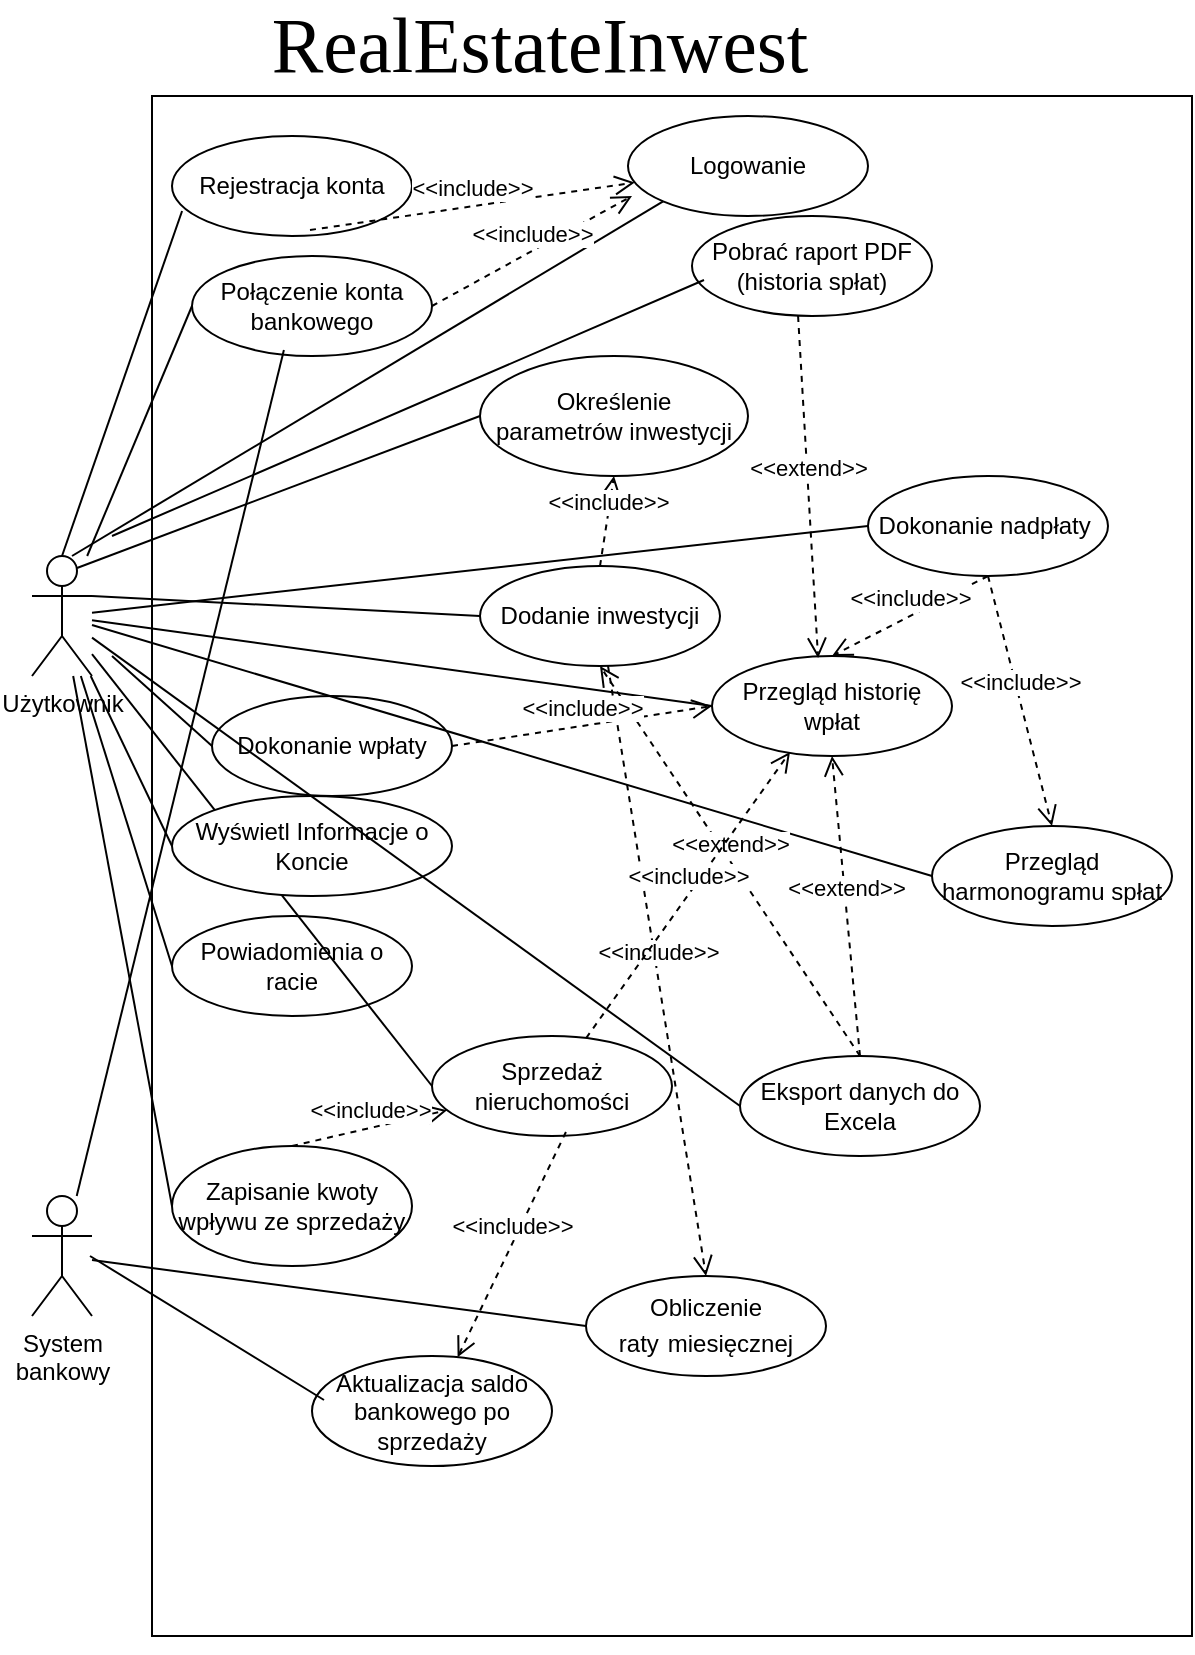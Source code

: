 <mxfile version="27.1.1">
  <diagram name="Page-1" id="UnZ4QYp-BQ2CIMHnTbci">
    <mxGraphModel dx="1454" dy="2035" grid="1" gridSize="10" guides="1" tooltips="1" connect="1" arrows="1" fold="1" page="1" pageScale="1" pageWidth="827" pageHeight="1169" math="0" shadow="0">
      <root>
        <mxCell id="0" />
        <mxCell id="1" parent="0" />
        <mxCell id="FWM_22AcPOoMav8PUvN9-26" value="" style="whiteSpace=wrap;html=1;" vertex="1" parent="1">
          <mxGeometry x="120" width="520" height="770" as="geometry" />
        </mxCell>
        <mxCell id="FWM_22AcPOoMav8PUvN9-1" value="Użytkownik" style="shape=umlActor;verticalLabelPosition=bottom;verticalAlign=top;html=1;outlineConnect=0;" vertex="1" parent="1">
          <mxGeometry x="60" y="230" width="30" height="60" as="geometry" />
        </mxCell>
        <mxCell id="FWM_22AcPOoMav8PUvN9-2" value="Rejestracja konta" style="ellipse;whiteSpace=wrap;html=1;" vertex="1" parent="1">
          <mxGeometry x="130" y="20" width="120" height="50" as="geometry" />
        </mxCell>
        <mxCell id="FWM_22AcPOoMav8PUvN9-3" value="" style="endArrow=none;html=1;rounded=0;entryX=0.042;entryY=0.75;entryDx=0;entryDy=0;entryPerimeter=0;exitX=0.5;exitY=0;exitDx=0;exitDy=0;exitPerimeter=0;" edge="1" parent="1" source="FWM_22AcPOoMav8PUvN9-1" target="FWM_22AcPOoMav8PUvN9-2">
          <mxGeometry width="50" height="50" relative="1" as="geometry">
            <mxPoint x="100" y="210" as="sourcePoint" />
            <mxPoint x="150" y="160" as="targetPoint" />
          </mxGeometry>
        </mxCell>
        <mxCell id="FWM_22AcPOoMav8PUvN9-4" value="Logowanie" style="ellipse;whiteSpace=wrap;html=1;" vertex="1" parent="1">
          <mxGeometry x="358" y="10" width="120" height="50" as="geometry" />
        </mxCell>
        <mxCell id="FWM_22AcPOoMav8PUvN9-5" value="" style="endArrow=none;html=1;rounded=0;entryX=0;entryY=1;entryDx=0;entryDy=0;" edge="1" parent="1" target="FWM_22AcPOoMav8PUvN9-4">
          <mxGeometry width="50" height="50" relative="1" as="geometry">
            <mxPoint x="80" y="230" as="sourcePoint" />
            <mxPoint x="160" y="210" as="targetPoint" />
          </mxGeometry>
        </mxCell>
        <mxCell id="FWM_22AcPOoMav8PUvN9-6" value="Dodanie inwestycji" style="ellipse;whiteSpace=wrap;html=1;" vertex="1" parent="1">
          <mxGeometry x="284" y="235" width="120" height="50" as="geometry" />
        </mxCell>
        <mxCell id="FWM_22AcPOoMav8PUvN9-7" value="" style="endArrow=none;html=1;rounded=0;entryX=0;entryY=0.5;entryDx=0;entryDy=0;exitX=1;exitY=0.333;exitDx=0;exitDy=0;exitPerimeter=0;" edge="1" parent="1" source="FWM_22AcPOoMav8PUvN9-1" target="FWM_22AcPOoMav8PUvN9-6">
          <mxGeometry width="50" height="50" relative="1" as="geometry">
            <mxPoint x="90" y="240" as="sourcePoint" />
            <mxPoint x="150" y="220" as="targetPoint" />
          </mxGeometry>
        </mxCell>
        <mxCell id="FWM_22AcPOoMav8PUvN9-8" value="Obliczenie raty&lt;span style=&quot;text-align: start; font-size: medium;&quot;&gt;&amp;nbsp;&lt;/span&gt;&lt;span style=&quot;text-align: start;&quot;&gt;&lt;font style=&quot;font-size: 12px;&quot;&gt;miesięcznej&lt;/font&gt;&lt;/span&gt;" style="ellipse;whiteSpace=wrap;html=1;" vertex="1" parent="1">
          <mxGeometry x="337" y="590" width="120" height="50" as="geometry" />
        </mxCell>
        <mxCell id="FWM_22AcPOoMav8PUvN9-9" value="" style="endArrow=none;html=1;rounded=0;entryX=0;entryY=0.5;entryDx=0;entryDy=0;" edge="1" parent="1" source="FWM_22AcPOoMav8PUvN9-23" target="FWM_22AcPOoMav8PUvN9-8">
          <mxGeometry width="50" height="50" relative="1" as="geometry">
            <mxPoint x="89" y="580" as="sourcePoint" />
            <mxPoint x="184" y="400" as="targetPoint" />
          </mxGeometry>
        </mxCell>
        <mxCell id="FWM_22AcPOoMav8PUvN9-10" value="Dokonanie wpłaty" style="ellipse;whiteSpace=wrap;html=1;" vertex="1" parent="1">
          <mxGeometry x="150" y="300" width="120" height="50" as="geometry" />
        </mxCell>
        <mxCell id="FWM_22AcPOoMav8PUvN9-11" value="" style="endArrow=none;html=1;rounded=0;entryX=0;entryY=0.5;entryDx=0;entryDy=0;" edge="1" parent="1" target="FWM_22AcPOoMav8PUvN9-10">
          <mxGeometry width="50" height="50" relative="1" as="geometry">
            <mxPoint x="100" y="280" as="sourcePoint" />
            <mxPoint x="160" y="340" as="targetPoint" />
          </mxGeometry>
        </mxCell>
        <mxCell id="FWM_22AcPOoMav8PUvN9-12" value="Powiadomienia o racie" style="ellipse;whiteSpace=wrap;html=1;" vertex="1" parent="1">
          <mxGeometry x="130" y="410" width="120" height="50" as="geometry" />
        </mxCell>
        <mxCell id="FWM_22AcPOoMav8PUvN9-13" value="" style="endArrow=none;html=1;rounded=0;entryX=0;entryY=0.5;entryDx=0;entryDy=0;" edge="1" parent="1" source="FWM_22AcPOoMav8PUvN9-1" target="FWM_22AcPOoMav8PUvN9-12">
          <mxGeometry width="50" height="50" relative="1" as="geometry">
            <mxPoint x="110" y="520" as="sourcePoint" />
            <mxPoint x="90" y="410" as="targetPoint" />
          </mxGeometry>
        </mxCell>
        <mxCell id="FWM_22AcPOoMav8PUvN9-19" value="Sprzedaż nieruchomości" style="ellipse;whiteSpace=wrap;html=1;" vertex="1" parent="1">
          <mxGeometry x="260" y="470" width="120" height="50" as="geometry" />
        </mxCell>
        <mxCell id="FWM_22AcPOoMav8PUvN9-20" value="" style="endArrow=none;html=1;rounded=0;exitX=0;exitY=0.5;exitDx=0;exitDy=0;" edge="1" parent="1" source="FWM_22AcPOoMav8PUvN9-19" target="FWM_22AcPOoMav8PUvN9-1">
          <mxGeometry width="50" height="50" relative="1" as="geometry">
            <mxPoint x="60" y="420" as="sourcePoint" />
            <mxPoint x="90" y="310" as="targetPoint" />
          </mxGeometry>
        </mxCell>
        <mxCell id="FWM_22AcPOoMav8PUvN9-22" value="&lt;span style=&quot;text-align: start;&quot;&gt;&lt;font style=&quot;font-size: 12px;&quot;&gt;Wyświetl Informacje o Koncie&lt;/font&gt;&lt;/span&gt;" style="ellipse;whiteSpace=wrap;html=1;" vertex="1" parent="1">
          <mxGeometry x="130" y="350" width="140" height="50" as="geometry" />
        </mxCell>
        <mxCell id="FWM_22AcPOoMav8PUvN9-23" value="&lt;span style=&quot;white-space: normal;&quot;&gt;System bankowy&lt;/span&gt;" style="shape=umlActor;verticalLabelPosition=bottom;verticalAlign=top;html=1;outlineConnect=0;" vertex="1" parent="1">
          <mxGeometry x="60" y="550" width="30" height="60" as="geometry" />
        </mxCell>
        <mxCell id="FWM_22AcPOoMav8PUvN9-25" value="&lt;span style=&quot;text-align: start;&quot; id=&quot;docs-internal-guid-02277009-7fff-ca53-ddca-e79993690190&quot;&gt;&lt;span style=&quot;font-size: 29pt; font-family: &amp;quot;Times New Roman&amp;quot;, serif; font-variant-ligatures: normal; font-variant-alternates: normal; font-variant-numeric: normal; font-variant-east-asian: normal; font-variant-position: normal; vertical-align: baseline; white-space: pre-wrap;&quot;&gt;RealEstateInwest&lt;/span&gt;&lt;/span&gt;" style="text;html=1;align=center;verticalAlign=middle;whiteSpace=wrap;rounded=0;" vertex="1" parent="1">
          <mxGeometry x="284" y="-40" width="60" height="30" as="geometry" />
        </mxCell>
        <mxCell id="FWM_22AcPOoMav8PUvN9-27" value="&lt;span style=&quot;font-style: normal; font-variant-caps: normal; font-weight: 400; letter-spacing: normal; text-align: start; text-indent: 0px; text-transform: none; white-space: normal; word-spacing: 0px; -webkit-text-stroke-width: 0px; text-decoration: none; caret-color: rgb(0, 0, 0); color: rgb(0, 0, 0); float: none; display: inline !important;&quot;&gt;&lt;font style=&quot;font-size: 12px;&quot;&gt;Połączenie konta bankowego&lt;/font&gt;&lt;/span&gt;" style="ellipse;whiteSpace=wrap;html=1;" vertex="1" parent="1">
          <mxGeometry x="140" y="80" width="120" height="50" as="geometry" />
        </mxCell>
        <mxCell id="FWM_22AcPOoMav8PUvN9-28" value="" style="endArrow=none;html=1;rounded=0;entryX=0;entryY=0.5;entryDx=0;entryDy=0;" edge="1" parent="1" source="FWM_22AcPOoMav8PUvN9-1" target="FWM_22AcPOoMav8PUvN9-27">
          <mxGeometry width="50" height="50" relative="1" as="geometry">
            <mxPoint x="100" y="240" as="sourcePoint" />
            <mxPoint x="170" y="210" as="targetPoint" />
          </mxGeometry>
        </mxCell>
        <mxCell id="FWM_22AcPOoMav8PUvN9-30" value="" style="endArrow=none;html=1;rounded=0;entryX=0;entryY=0.5;entryDx=0;entryDy=0;exitX=0.75;exitY=0.1;exitDx=0;exitDy=0;exitPerimeter=0;" edge="1" parent="1" source="FWM_22AcPOoMav8PUvN9-1" target="FWM_22AcPOoMav8PUvN9-29">
          <mxGeometry width="50" height="50" relative="1" as="geometry">
            <mxPoint x="100" y="230" as="sourcePoint" />
            <mxPoint x="200" y="310" as="targetPoint" />
          </mxGeometry>
        </mxCell>
        <mxCell id="FWM_22AcPOoMav8PUvN9-31" value="Dokonanie&amp;nbsp;&lt;span style=&quot;text-align: start;&quot;&gt;&lt;font style=&quot;font-size: 12px;&quot;&gt;nadpłaty&lt;/font&gt;&lt;/span&gt;&lt;span style=&quot;caret-color: rgba(0, 0, 0, 0); color: rgba(0, 0, 0, 0); font-family: monospace; font-size: 0px; text-align: start; white-space: nowrap;&quot;&gt;%3CmxGraphModel%3E%3Croot%3E%3CmxCell%20id%3D%220%22%2F%3E%3CmxCell%20id%3D%221%22%20parent%3D%220%22%2F%3E%3CmxCell%20id%3D%222%22%20value%3D%22Dokonanie%20wp%C5%82aty%22%20style%3D%22ellipse%3BwhiteSpace%3Dwrap%3Bhtml%3D1%3B%22%20vertex%3D%221%22%20parent%3D%221%22%3E%3CmxGeometry%20x%3D%22160%22%20y%3D%22300%22%20width%3D%22120%22%20height%3D%2250%22%20as%3D%22geometry%22%2F%3E%3C%2FmxCell%3E%3C%2Froot%3E%3C%2FmxGraphModel%3E&lt;/span&gt;&amp;nbsp;&lt;span style=&quot;caret-color: rgba(0, 0, 0, 0); color: rgba(0, 0, 0, 0); font-family: monospace; font-size: 0px; text-align: start; white-space: nowrap;&quot;&gt;%3CmxGraphModel%3E%3Croot%3E%3CmxCell%20id%3D%220%22%2F%3E%3CmxCell%20id%3D%221%22%20parent%3D%220%22%2F%3E%3CmxCell%20id%3D%222%22%20value%3D%22Dokonanie%20wp%C5%82aty%22%20style%3D%22ellipse%3BwhiteSpace%3Dwrap%3Bhtml%3D1%3B%22%20vertex%3D%221%22%20parent%3D%221%22%3E%3CmxGeometry%20x%3D%22160%22%20y%3D%22300%22%20width%3D%22120%22%20height%3D%2250%22%20as%3D%22geometry%22%2F%3E%3C%2FmxCell%3E%3C%2Froot%3E%3C%2FmxGraphModel%3E&lt;/span&gt;" style="ellipse;whiteSpace=wrap;html=1;" vertex="1" parent="1">
          <mxGeometry x="478" y="190" width="120" height="50" as="geometry" />
        </mxCell>
        <mxCell id="FWM_22AcPOoMav8PUvN9-32" value="" style="endArrow=none;html=1;rounded=0;entryX=0;entryY=0.5;entryDx=0;entryDy=0;" edge="1" parent="1" source="FWM_22AcPOoMav8PUvN9-1" target="FWM_22AcPOoMav8PUvN9-31">
          <mxGeometry width="50" height="50" relative="1" as="geometry">
            <mxPoint x="110" y="240" as="sourcePoint" />
            <mxPoint x="200" y="310" as="targetPoint" />
          </mxGeometry>
        </mxCell>
        <mxCell id="FWM_22AcPOoMav8PUvN9-33" value="&lt;span style=&quot;text-align: start;&quot;&gt;&lt;font style=&quot;font-size: 12px;&quot;&gt;Przegląd historię wpłat&lt;/font&gt;&lt;/span&gt;" style="ellipse;whiteSpace=wrap;html=1;" vertex="1" parent="1">
          <mxGeometry x="400" y="280" width="120" height="50" as="geometry" />
        </mxCell>
        <mxCell id="FWM_22AcPOoMav8PUvN9-34" value="" style="endArrow=none;html=1;rounded=0;entryX=0;entryY=0.5;entryDx=0;entryDy=0;" edge="1" parent="1" source="FWM_22AcPOoMav8PUvN9-1" target="FWM_22AcPOoMav8PUvN9-33">
          <mxGeometry width="50" height="50" relative="1" as="geometry">
            <mxPoint x="110" y="260" as="sourcePoint" />
            <mxPoint x="200" y="310" as="targetPoint" />
          </mxGeometry>
        </mxCell>
        <mxCell id="FWM_22AcPOoMav8PUvN9-36" value="&lt;span style=&quot;text-align: start;&quot;&gt;&lt;font style=&quot;font-size: 12px;&quot;&gt;Przegląd harmonogramu spłat&lt;/font&gt;&lt;/span&gt;" style="ellipse;whiteSpace=wrap;html=1;" vertex="1" parent="1">
          <mxGeometry x="510" y="365" width="120" height="50" as="geometry" />
        </mxCell>
        <mxCell id="FWM_22AcPOoMav8PUvN9-37" value="" style="endArrow=none;html=1;rounded=0;entryX=0;entryY=0.5;entryDx=0;entryDy=0;" edge="1" parent="1" source="FWM_22AcPOoMav8PUvN9-1" target="FWM_22AcPOoMav8PUvN9-36">
          <mxGeometry width="50" height="50" relative="1" as="geometry">
            <mxPoint x="100" y="300" as="sourcePoint" />
            <mxPoint x="200" y="310" as="targetPoint" />
          </mxGeometry>
        </mxCell>
        <mxCell id="FWM_22AcPOoMav8PUvN9-38" value="&lt;span style=&quot;text-align: start;&quot;&gt;&lt;font style=&quot;font-size: 12px;&quot;&gt;Zapisanie kwoty wpływu ze sprzedaży&lt;/font&gt;&lt;/span&gt;" style="ellipse;whiteSpace=wrap;html=1;" vertex="1" parent="1">
          <mxGeometry x="130" y="525" width="120" height="60" as="geometry" />
        </mxCell>
        <mxCell id="FWM_22AcPOoMav8PUvN9-39" value="" style="endArrow=none;html=1;rounded=0;entryX=0;entryY=0.5;entryDx=0;entryDy=0;" edge="1" parent="1" source="FWM_22AcPOoMav8PUvN9-1" target="FWM_22AcPOoMav8PUvN9-38">
          <mxGeometry width="50" height="50" relative="1" as="geometry">
            <mxPoint x="110" y="320" as="sourcePoint" />
            <mxPoint x="200" y="310" as="targetPoint" />
          </mxGeometry>
        </mxCell>
        <mxCell id="FWM_22AcPOoMav8PUvN9-43" value="&lt;span style=&quot;text-align: start;&quot;&gt;&lt;font style=&quot;font-size: 12px;&quot;&gt;Aktualizacja saldo bankowego po sprzedaży&lt;/font&gt;&lt;/span&gt;" style="ellipse;whiteSpace=wrap;html=1;" vertex="1" parent="1">
          <mxGeometry x="200" y="630" width="120" height="55" as="geometry" />
        </mxCell>
        <mxCell id="FWM_22AcPOoMav8PUvN9-44" value="" style="endArrow=none;html=1;rounded=0;exitX=0.05;exitY=0.4;exitDx=0;exitDy=0;entryX=0.5;entryY=0.5;entryDx=0;entryDy=0;entryPerimeter=0;exitPerimeter=0;" edge="1" parent="1" source="FWM_22AcPOoMav8PUvN9-43">
          <mxGeometry width="50" height="50" relative="1" as="geometry">
            <mxPoint x="274" y="582.5" as="sourcePoint" />
            <mxPoint x="89" y="580" as="targetPoint" />
          </mxGeometry>
        </mxCell>
        <mxCell id="FWM_22AcPOoMav8PUvN9-45" value="" style="endArrow=none;html=1;rounded=0;entryX=0;entryY=0.5;entryDx=0;entryDy=0;" edge="1" parent="1" source="FWM_22AcPOoMav8PUvN9-1" target="FWM_22AcPOoMav8PUvN9-22">
          <mxGeometry width="50" height="50" relative="1" as="geometry">
            <mxPoint x="89" y="580" as="sourcePoint" />
            <mxPoint x="204" y="440" as="targetPoint" />
          </mxGeometry>
        </mxCell>
        <mxCell id="FWM_22AcPOoMav8PUvN9-46" value="&lt;span style=&quot;text-align: start;&quot;&gt;&lt;font style=&quot;font-size: 12px;&quot;&gt;Pobrać raport PDF (historia spłat)&lt;/font&gt;&lt;/span&gt;" style="ellipse;whiteSpace=wrap;html=1;" vertex="1" parent="1">
          <mxGeometry x="390" y="60" width="120" height="50" as="geometry" />
        </mxCell>
        <mxCell id="FWM_22AcPOoMav8PUvN9-47" value="" style="endArrow=none;html=1;rounded=0;entryX=0.05;entryY=0.64;entryDx=0;entryDy=0;entryPerimeter=0;" edge="1" parent="1" target="FWM_22AcPOoMav8PUvN9-46">
          <mxGeometry width="50" height="50" relative="1" as="geometry">
            <mxPoint x="100" y="220" as="sourcePoint" />
            <mxPoint x="200" y="290" as="targetPoint" />
          </mxGeometry>
        </mxCell>
        <mxCell id="FWM_22AcPOoMav8PUvN9-48" value="&lt;span style=&quot;text-align: start;&quot;&gt;&lt;font style=&quot;font-size: 12px;&quot;&gt;Eksport danych do Excela&lt;/font&gt;&lt;/span&gt;" style="ellipse;whiteSpace=wrap;html=1;" vertex="1" parent="1">
          <mxGeometry x="414" y="480" width="120" height="50" as="geometry" />
        </mxCell>
        <mxCell id="FWM_22AcPOoMav8PUvN9-49" value="" style="endArrow=none;html=1;rounded=0;entryX=0;entryY=0.5;entryDx=0;entryDy=0;" edge="1" parent="1" source="FWM_22AcPOoMav8PUvN9-1" target="FWM_22AcPOoMav8PUvN9-48">
          <mxGeometry width="50" height="50" relative="1" as="geometry">
            <mxPoint x="150" y="510" as="sourcePoint" />
            <mxPoint x="200" y="460" as="targetPoint" />
          </mxGeometry>
        </mxCell>
        <mxCell id="FWM_22AcPOoMav8PUvN9-58" value="&amp;lt;&amp;lt;extend&amp;gt;&amp;gt;" style="html=1;verticalAlign=bottom;endArrow=open;dashed=1;endSize=8;curved=0;rounded=0;entryX=0.5;entryY=1;entryDx=0;entryDy=0;exitX=0.5;exitY=0;exitDx=0;exitDy=0;" edge="1" parent="1" source="FWM_22AcPOoMav8PUvN9-48" target="FWM_22AcPOoMav8PUvN9-33">
          <mxGeometry relative="1" as="geometry">
            <mxPoint x="520" y="580" as="sourcePoint" />
            <mxPoint x="440" y="580" as="targetPoint" />
          </mxGeometry>
        </mxCell>
        <mxCell id="FWM_22AcPOoMav8PUvN9-59" value="&amp;lt;&amp;lt;extend&amp;gt;&amp;gt;" style="html=1;verticalAlign=bottom;endArrow=open;dashed=1;endSize=8;curved=0;rounded=0;entryX=0.442;entryY=0.02;entryDx=0;entryDy=0;entryPerimeter=0;exitX=0.442;exitY=1;exitDx=0;exitDy=0;exitPerimeter=0;" edge="1" parent="1" source="FWM_22AcPOoMav8PUvN9-46" target="FWM_22AcPOoMav8PUvN9-33">
          <mxGeometry relative="1" as="geometry">
            <mxPoint x="520" y="245" as="sourcePoint" />
            <mxPoint x="520" y="165" as="targetPoint" />
          </mxGeometry>
        </mxCell>
        <mxCell id="FWM_22AcPOoMav8PUvN9-60" value="&amp;lt;&amp;lt;extend&amp;gt;&amp;gt;" style="html=1;verticalAlign=bottom;endArrow=open;dashed=1;endSize=8;curved=0;rounded=0;entryX=0.5;entryY=1;entryDx=0;entryDy=0;exitX=0.5;exitY=0;exitDx=0;exitDy=0;" edge="1" parent="1" source="FWM_22AcPOoMav8PUvN9-48" target="FWM_22AcPOoMav8PUvN9-6">
          <mxGeometry relative="1" as="geometry">
            <mxPoint x="440" y="460" as="sourcePoint" />
            <mxPoint x="440" y="380" as="targetPoint" />
          </mxGeometry>
        </mxCell>
        <mxCell id="FWM_22AcPOoMav8PUvN9-61" value="&amp;lt;&amp;lt;include&amp;gt;&amp;gt;" style="html=1;verticalAlign=bottom;endArrow=open;dashed=1;endSize=8;curved=0;rounded=0;exitX=0.575;exitY=0.94;exitDx=0;exitDy=0;exitPerimeter=0;" edge="1" parent="1" source="FWM_22AcPOoMav8PUvN9-2" target="FWM_22AcPOoMav8PUvN9-4">
          <mxGeometry relative="1" as="geometry">
            <mxPoint x="600" y="90" as="sourcePoint" />
            <mxPoint x="600" y="261" as="targetPoint" />
          </mxGeometry>
        </mxCell>
        <mxCell id="FWM_22AcPOoMav8PUvN9-65" value="&amp;lt;&amp;lt;include&amp;gt;&amp;gt;" style="html=1;verticalAlign=bottom;endArrow=open;dashed=1;endSize=8;curved=0;rounded=0;exitX=0.5;exitY=0;exitDx=0;exitDy=0;entryX=0.5;entryY=1;entryDx=0;entryDy=0;" edge="1" parent="1" source="FWM_22AcPOoMav8PUvN9-6" target="FWM_22AcPOoMav8PUvN9-29">
          <mxGeometry relative="1" as="geometry">
            <mxPoint x="206" y="80" as="sourcePoint" />
            <mxPoint x="200" y="123" as="targetPoint" />
          </mxGeometry>
        </mxCell>
        <mxCell id="FWM_22AcPOoMav8PUvN9-66" value="&amp;lt;&amp;lt;include&amp;gt;&amp;gt;" style="html=1;verticalAlign=bottom;endArrow=open;dashed=1;endSize=8;curved=0;rounded=0;entryX=0.5;entryY=0;entryDx=0;entryDy=0;" edge="1" parent="1" source="FWM_22AcPOoMav8PUvN9-6" target="FWM_22AcPOoMav8PUvN9-8">
          <mxGeometry relative="1" as="geometry">
            <mxPoint x="347" y="400" as="sourcePoint" />
            <mxPoint x="344" y="350" as="targetPoint" />
          </mxGeometry>
        </mxCell>
        <mxCell id="FWM_22AcPOoMav8PUvN9-68" value="&amp;lt;&amp;lt;include&amp;gt;&amp;gt;" style="html=1;verticalAlign=bottom;endArrow=open;dashed=1;endSize=8;curved=0;rounded=0;exitX=0.5;exitY=1;exitDx=0;exitDy=0;entryX=0.5;entryY=0;entryDx=0;entryDy=0;" edge="1" parent="1" source="FWM_22AcPOoMav8PUvN9-31" target="FWM_22AcPOoMav8PUvN9-36">
          <mxGeometry relative="1" as="geometry">
            <mxPoint x="343" y="260" as="sourcePoint" />
            <mxPoint x="340" y="210" as="targetPoint" />
          </mxGeometry>
        </mxCell>
        <mxCell id="FWM_22AcPOoMav8PUvN9-69" value="&amp;lt;&amp;lt;include&amp;gt;&amp;gt;" style="html=1;verticalAlign=bottom;endArrow=open;dashed=1;endSize=8;curved=0;rounded=0;exitX=0.558;exitY=0.96;exitDx=0;exitDy=0;exitPerimeter=0;" edge="1" parent="1" source="FWM_22AcPOoMav8PUvN9-19" target="FWM_22AcPOoMav8PUvN9-43">
          <mxGeometry relative="1" as="geometry">
            <mxPoint x="350" y="490" as="sourcePoint" />
            <mxPoint x="378" y="850" as="targetPoint" />
          </mxGeometry>
        </mxCell>
        <mxCell id="FWM_22AcPOoMav8PUvN9-71" value="&amp;lt;&amp;lt;include&amp;gt;&amp;gt;" style="html=1;verticalAlign=bottom;endArrow=open;dashed=1;endSize=8;curved=0;rounded=0;exitX=1;exitY=0.5;exitDx=0;exitDy=0;entryX=0;entryY=0.5;entryDx=0;entryDy=0;" edge="1" parent="1" source="FWM_22AcPOoMav8PUvN9-10" target="FWM_22AcPOoMav8PUvN9-33">
          <mxGeometry relative="1" as="geometry">
            <mxPoint x="343" y="270" as="sourcePoint" />
            <mxPoint x="340" y="220" as="targetPoint" />
          </mxGeometry>
        </mxCell>
        <mxCell id="FWM_22AcPOoMav8PUvN9-72" value="&amp;lt;&amp;lt;include&amp;gt;&amp;gt;" style="html=1;verticalAlign=bottom;endArrow=open;dashed=1;endSize=8;curved=0;rounded=0;exitX=0.5;exitY=1;exitDx=0;exitDy=0;entryX=0.5;entryY=0;entryDx=0;entryDy=0;" edge="1" parent="1" source="FWM_22AcPOoMav8PUvN9-31" target="FWM_22AcPOoMav8PUvN9-33">
          <mxGeometry relative="1" as="geometry">
            <mxPoint x="550" y="320" as="sourcePoint" />
            <mxPoint x="610" y="445" as="targetPoint" />
          </mxGeometry>
        </mxCell>
        <mxCell id="FWM_22AcPOoMav8PUvN9-73" value="&amp;lt;&amp;lt;include&amp;gt;&amp;gt;" style="html=1;verticalAlign=bottom;endArrow=open;dashed=1;endSize=8;curved=0;rounded=0;entryX=0.325;entryY=0.96;entryDx=0;entryDy=0;entryPerimeter=0;" edge="1" parent="1" source="FWM_22AcPOoMav8PUvN9-19" target="FWM_22AcPOoMav8PUvN9-33">
          <mxGeometry relative="1" as="geometry">
            <mxPoint x="310" y="330" as="sourcePoint" />
            <mxPoint x="420" y="310" as="targetPoint" />
          </mxGeometry>
        </mxCell>
        <mxCell id="FWM_22AcPOoMav8PUvN9-74" value="&amp;lt;&amp;lt;include&amp;gt;&amp;gt;" style="html=1;verticalAlign=bottom;endArrow=open;dashed=1;endSize=8;curved=0;rounded=0;exitX=1;exitY=0.5;exitDx=0;exitDy=0;" edge="1" parent="1" source="FWM_22AcPOoMav8PUvN9-27">
          <mxGeometry relative="1" as="geometry">
            <mxPoint x="202" y="90" as="sourcePoint" />
            <mxPoint x="360" y="50" as="targetPoint" />
          </mxGeometry>
        </mxCell>
        <mxCell id="FWM_22AcPOoMav8PUvN9-29" value="&lt;span style=&quot;text-align: start;&quot;&gt;&lt;font&gt;Określenie parametrów&amp;nbsp;inwestycji&lt;/font&gt;&lt;/span&gt;" style="ellipse;whiteSpace=wrap;html=1;" vertex="1" parent="1">
          <mxGeometry x="284" y="130" width="134" height="60" as="geometry" />
        </mxCell>
        <mxCell id="FWM_22AcPOoMav8PUvN9-76" value="" style="endArrow=none;html=1;rounded=0;entryX=0.383;entryY=0.94;entryDx=0;entryDy=0;entryPerimeter=0;" edge="1" parent="1" source="FWM_22AcPOoMav8PUvN9-23" target="FWM_22AcPOoMav8PUvN9-27">
          <mxGeometry width="50" height="50" relative="1" as="geometry">
            <mxPoint x="240" y="370" as="sourcePoint" />
            <mxPoint x="290" y="320" as="targetPoint" />
          </mxGeometry>
        </mxCell>
        <mxCell id="FWM_22AcPOoMav8PUvN9-77" value="&amp;lt;&amp;lt;include&amp;gt;&amp;gt;" style="html=1;verticalAlign=bottom;endArrow=open;dashed=1;endSize=8;curved=0;rounded=0;exitX=0.5;exitY=0;exitDx=0;exitDy=0;" edge="1" parent="1" source="FWM_22AcPOoMav8PUvN9-38" target="FWM_22AcPOoMav8PUvN9-19">
          <mxGeometry relative="1" as="geometry">
            <mxPoint x="306" y="580" as="sourcePoint" />
            <mxPoint x="270" y="772" as="targetPoint" />
          </mxGeometry>
        </mxCell>
        <mxCell id="FWM_22AcPOoMav8PUvN9-78" style="edgeStyle=orthogonalEdgeStyle;rounded=0;orthogonalLoop=1;jettySize=auto;html=1;exitX=0.5;exitY=1;exitDx=0;exitDy=0;" edge="1" parent="1" source="FWM_22AcPOoMav8PUvN9-26" target="FWM_22AcPOoMav8PUvN9-26">
          <mxGeometry relative="1" as="geometry" />
        </mxCell>
      </root>
    </mxGraphModel>
  </diagram>
</mxfile>
